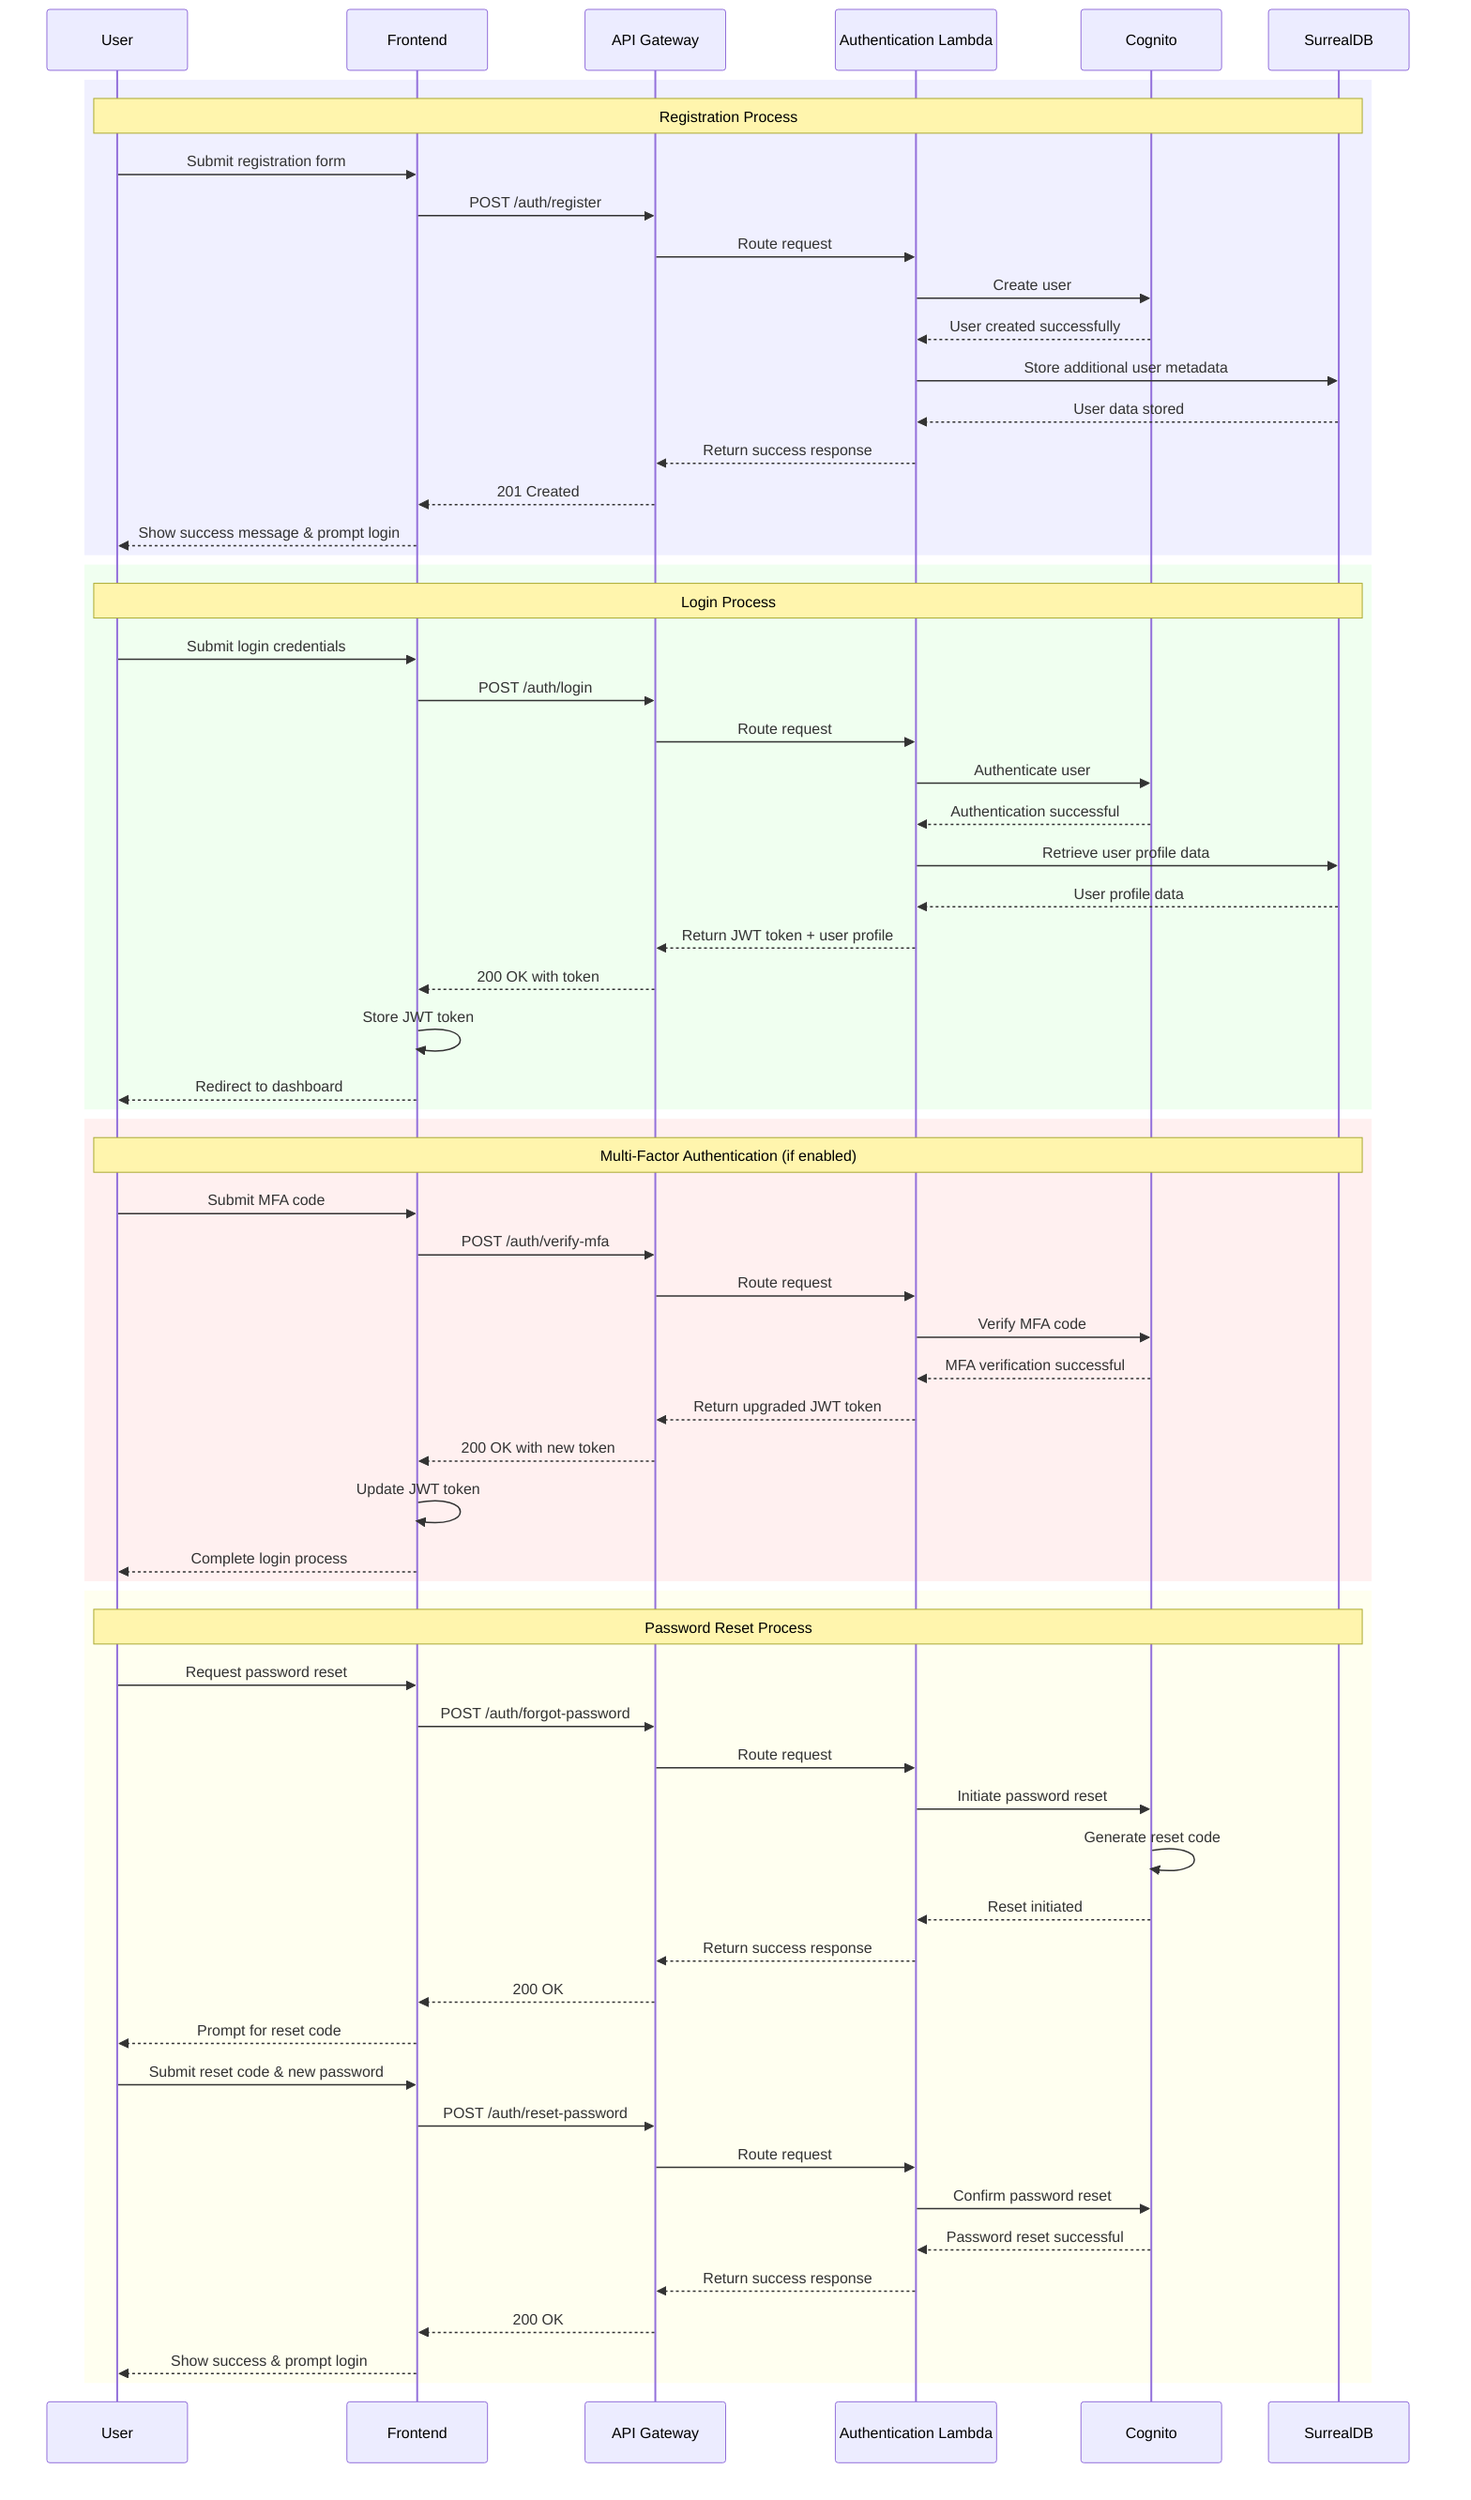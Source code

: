 sequenceDiagram
    participant User
    participant Frontend
    participant APIGateway as API Gateway
    participant AuthLambda as Authentication Lambda
    participant Cognito
    participant SurrealDB

    %% Registration Flow
    rect rgb(240, 240, 255)
    Note over User,SurrealDB: Registration Process
    User->>Frontend: Submit registration form
    Frontend->>APIGateway: POST /auth/register
    APIGateway->>AuthLambda: Route request
    AuthLambda->>Cognito: Create user
    Cognito-->>AuthLambda: User created successfully
    AuthLambda->>SurrealDB: Store additional user metadata
    SurrealDB-->>AuthLambda: User data stored
    AuthLambda-->>APIGateway: Return success response
    APIGateway-->>Frontend: 201 Created
    Frontend-->>User: Show success message & prompt login
    end

    %% Login Flow
    rect rgb(240, 255, 240)
    Note over User,SurrealDB: Login Process
    User->>Frontend: Submit login credentials
    Frontend->>APIGateway: POST /auth/login
    APIGateway->>AuthLambda: Route request
    AuthLambda->>Cognito: Authenticate user
    Cognito-->>AuthLambda: Authentication successful
    AuthLambda->>SurrealDB: Retrieve user profile data
    SurrealDB-->>AuthLambda: User profile data
    AuthLambda-->>APIGateway: Return JWT token + user profile
    APIGateway-->>Frontend: 200 OK with token
    Frontend->>Frontend: Store JWT token
    Frontend-->>User: Redirect to dashboard
    end

    %% MFA Flow (Optional)
    rect rgb(255, 240, 240)
    Note over User,SurrealDB: Multi-Factor Authentication (if enabled)
    User->>Frontend: Submit MFA code
    Frontend->>APIGateway: POST /auth/verify-mfa
    APIGateway->>AuthLambda: Route request
    AuthLambda->>Cognito: Verify MFA code
    Cognito-->>AuthLambda: MFA verification successful
    AuthLambda-->>APIGateway: Return upgraded JWT token
    APIGateway-->>Frontend: 200 OK with new token
    Frontend->>Frontend: Update JWT token
    Frontend-->>User: Complete login process
    end

    %% Password Reset Flow
    rect rgb(255, 255, 240)
    Note over User,SurrealDB: Password Reset Process
    User->>Frontend: Request password reset
    Frontend->>APIGateway: POST /auth/forgot-password
    APIGateway->>AuthLambda: Route request
    AuthLambda->>Cognito: Initiate password reset
    Cognito->>Cognito: Generate reset code
    Cognito-->>AuthLambda: Reset initiated
    AuthLambda-->>APIGateway: Return success response
    APIGateway-->>Frontend: 200 OK
    Frontend-->>User: Prompt for reset code
    
    User->>Frontend: Submit reset code & new password
    Frontend->>APIGateway: POST /auth/reset-password
    APIGateway->>AuthLambda: Route request
    AuthLambda->>Cognito: Confirm password reset
    Cognito-->>AuthLambda: Password reset successful
    AuthLambda-->>APIGateway: Return success response
    APIGateway-->>Frontend: 200 OK
    Frontend-->>User: Show success & prompt login
    end